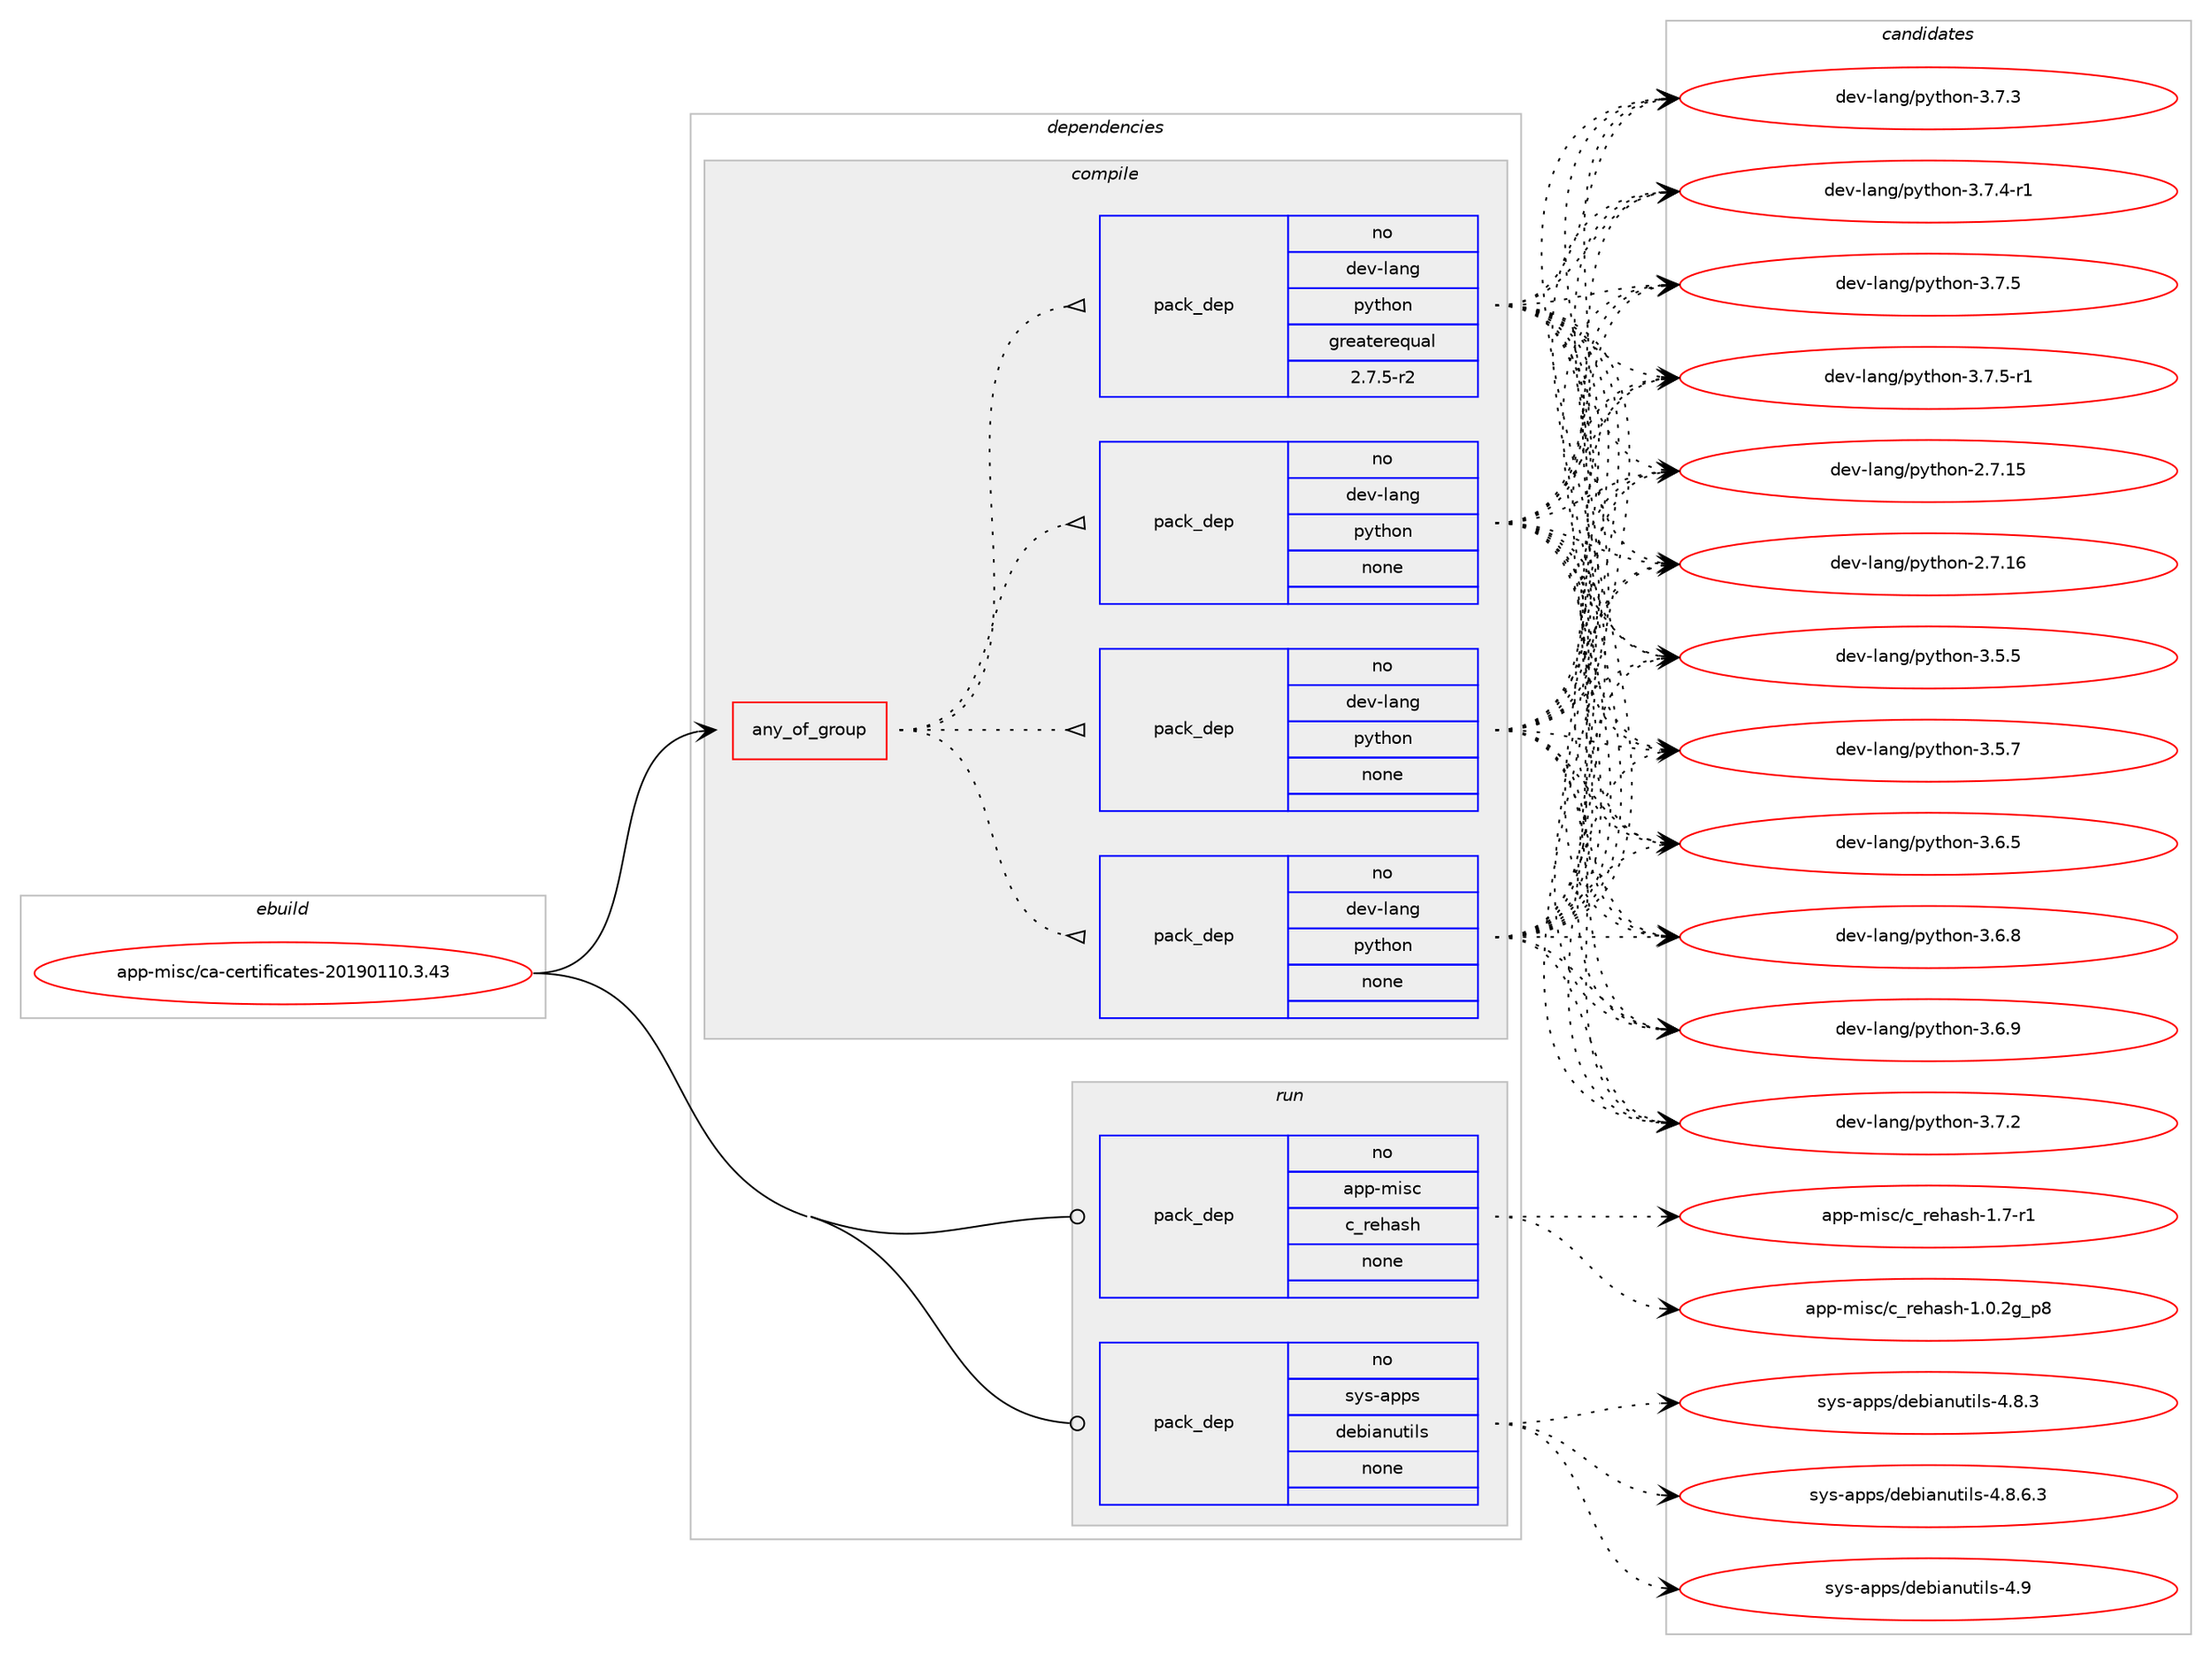 digraph prolog {

# *************
# Graph options
# *************

newrank=true;
concentrate=true;
compound=true;
graph [rankdir=LR,fontname=Helvetica,fontsize=10,ranksep=1.5];#, ranksep=2.5, nodesep=0.2];
edge  [arrowhead=vee];
node  [fontname=Helvetica,fontsize=10];

# **********
# The ebuild
# **********

subgraph cluster_leftcol {
color=gray;
rank=same;
label=<<i>ebuild</i>>;
id [label="app-misc/ca-certificates-20190110.3.43", color=red, width=4, href="../app-misc/ca-certificates-20190110.3.43.svg"];
}

# ****************
# The dependencies
# ****************

subgraph cluster_midcol {
color=gray;
label=<<i>dependencies</i>>;
subgraph cluster_compile {
fillcolor="#eeeeee";
style=filled;
label=<<i>compile</i>>;
subgraph any8666 {
dependency497858 [label=<<TABLE BORDER="0" CELLBORDER="1" CELLSPACING="0" CELLPADDING="4"><TR><TD CELLPADDING="10">any_of_group</TD></TR></TABLE>>, shape=none, color=red];subgraph pack369959 {
dependency497859 [label=<<TABLE BORDER="0" CELLBORDER="1" CELLSPACING="0" CELLPADDING="4" WIDTH="220"><TR><TD ROWSPAN="6" CELLPADDING="30">pack_dep</TD></TR><TR><TD WIDTH="110">no</TD></TR><TR><TD>dev-lang</TD></TR><TR><TD>python</TD></TR><TR><TD>none</TD></TR><TR><TD></TD></TR></TABLE>>, shape=none, color=blue];
}
dependency497858:e -> dependency497859:w [weight=20,style="dotted",arrowhead="oinv"];
subgraph pack369960 {
dependency497860 [label=<<TABLE BORDER="0" CELLBORDER="1" CELLSPACING="0" CELLPADDING="4" WIDTH="220"><TR><TD ROWSPAN="6" CELLPADDING="30">pack_dep</TD></TR><TR><TD WIDTH="110">no</TD></TR><TR><TD>dev-lang</TD></TR><TR><TD>python</TD></TR><TR><TD>none</TD></TR><TR><TD></TD></TR></TABLE>>, shape=none, color=blue];
}
dependency497858:e -> dependency497860:w [weight=20,style="dotted",arrowhead="oinv"];
subgraph pack369961 {
dependency497861 [label=<<TABLE BORDER="0" CELLBORDER="1" CELLSPACING="0" CELLPADDING="4" WIDTH="220"><TR><TD ROWSPAN="6" CELLPADDING="30">pack_dep</TD></TR><TR><TD WIDTH="110">no</TD></TR><TR><TD>dev-lang</TD></TR><TR><TD>python</TD></TR><TR><TD>none</TD></TR><TR><TD></TD></TR></TABLE>>, shape=none, color=blue];
}
dependency497858:e -> dependency497861:w [weight=20,style="dotted",arrowhead="oinv"];
subgraph pack369962 {
dependency497862 [label=<<TABLE BORDER="0" CELLBORDER="1" CELLSPACING="0" CELLPADDING="4" WIDTH="220"><TR><TD ROWSPAN="6" CELLPADDING="30">pack_dep</TD></TR><TR><TD WIDTH="110">no</TD></TR><TR><TD>dev-lang</TD></TR><TR><TD>python</TD></TR><TR><TD>greaterequal</TD></TR><TR><TD>2.7.5-r2</TD></TR></TABLE>>, shape=none, color=blue];
}
dependency497858:e -> dependency497862:w [weight=20,style="dotted",arrowhead="oinv"];
}
id:e -> dependency497858:w [weight=20,style="solid",arrowhead="vee"];
}
subgraph cluster_compileandrun {
fillcolor="#eeeeee";
style=filled;
label=<<i>compile and run</i>>;
}
subgraph cluster_run {
fillcolor="#eeeeee";
style=filled;
label=<<i>run</i>>;
subgraph pack369963 {
dependency497863 [label=<<TABLE BORDER="0" CELLBORDER="1" CELLSPACING="0" CELLPADDING="4" WIDTH="220"><TR><TD ROWSPAN="6" CELLPADDING="30">pack_dep</TD></TR><TR><TD WIDTH="110">no</TD></TR><TR><TD>app-misc</TD></TR><TR><TD>c_rehash</TD></TR><TR><TD>none</TD></TR><TR><TD></TD></TR></TABLE>>, shape=none, color=blue];
}
id:e -> dependency497863:w [weight=20,style="solid",arrowhead="odot"];
subgraph pack369964 {
dependency497864 [label=<<TABLE BORDER="0" CELLBORDER="1" CELLSPACING="0" CELLPADDING="4" WIDTH="220"><TR><TD ROWSPAN="6" CELLPADDING="30">pack_dep</TD></TR><TR><TD WIDTH="110">no</TD></TR><TR><TD>sys-apps</TD></TR><TR><TD>debianutils</TD></TR><TR><TD>none</TD></TR><TR><TD></TD></TR></TABLE>>, shape=none, color=blue];
}
id:e -> dependency497864:w [weight=20,style="solid",arrowhead="odot"];
}
}

# **************
# The candidates
# **************

subgraph cluster_choices {
rank=same;
color=gray;
label=<<i>candidates</i>>;

subgraph choice369959 {
color=black;
nodesep=1;
choice10010111845108971101034711212111610411111045504655464953 [label="dev-lang/python-2.7.15", color=red, width=4,href="../dev-lang/python-2.7.15.svg"];
choice10010111845108971101034711212111610411111045504655464954 [label="dev-lang/python-2.7.16", color=red, width=4,href="../dev-lang/python-2.7.16.svg"];
choice100101118451089711010347112121116104111110455146534653 [label="dev-lang/python-3.5.5", color=red, width=4,href="../dev-lang/python-3.5.5.svg"];
choice100101118451089711010347112121116104111110455146534655 [label="dev-lang/python-3.5.7", color=red, width=4,href="../dev-lang/python-3.5.7.svg"];
choice100101118451089711010347112121116104111110455146544653 [label="dev-lang/python-3.6.5", color=red, width=4,href="../dev-lang/python-3.6.5.svg"];
choice100101118451089711010347112121116104111110455146544656 [label="dev-lang/python-3.6.8", color=red, width=4,href="../dev-lang/python-3.6.8.svg"];
choice100101118451089711010347112121116104111110455146544657 [label="dev-lang/python-3.6.9", color=red, width=4,href="../dev-lang/python-3.6.9.svg"];
choice100101118451089711010347112121116104111110455146554650 [label="dev-lang/python-3.7.2", color=red, width=4,href="../dev-lang/python-3.7.2.svg"];
choice100101118451089711010347112121116104111110455146554651 [label="dev-lang/python-3.7.3", color=red, width=4,href="../dev-lang/python-3.7.3.svg"];
choice1001011184510897110103471121211161041111104551465546524511449 [label="dev-lang/python-3.7.4-r1", color=red, width=4,href="../dev-lang/python-3.7.4-r1.svg"];
choice100101118451089711010347112121116104111110455146554653 [label="dev-lang/python-3.7.5", color=red, width=4,href="../dev-lang/python-3.7.5.svg"];
choice1001011184510897110103471121211161041111104551465546534511449 [label="dev-lang/python-3.7.5-r1", color=red, width=4,href="../dev-lang/python-3.7.5-r1.svg"];
dependency497859:e -> choice10010111845108971101034711212111610411111045504655464953:w [style=dotted,weight="100"];
dependency497859:e -> choice10010111845108971101034711212111610411111045504655464954:w [style=dotted,weight="100"];
dependency497859:e -> choice100101118451089711010347112121116104111110455146534653:w [style=dotted,weight="100"];
dependency497859:e -> choice100101118451089711010347112121116104111110455146534655:w [style=dotted,weight="100"];
dependency497859:e -> choice100101118451089711010347112121116104111110455146544653:w [style=dotted,weight="100"];
dependency497859:e -> choice100101118451089711010347112121116104111110455146544656:w [style=dotted,weight="100"];
dependency497859:e -> choice100101118451089711010347112121116104111110455146544657:w [style=dotted,weight="100"];
dependency497859:e -> choice100101118451089711010347112121116104111110455146554650:w [style=dotted,weight="100"];
dependency497859:e -> choice100101118451089711010347112121116104111110455146554651:w [style=dotted,weight="100"];
dependency497859:e -> choice1001011184510897110103471121211161041111104551465546524511449:w [style=dotted,weight="100"];
dependency497859:e -> choice100101118451089711010347112121116104111110455146554653:w [style=dotted,weight="100"];
dependency497859:e -> choice1001011184510897110103471121211161041111104551465546534511449:w [style=dotted,weight="100"];
}
subgraph choice369960 {
color=black;
nodesep=1;
choice10010111845108971101034711212111610411111045504655464953 [label="dev-lang/python-2.7.15", color=red, width=4,href="../dev-lang/python-2.7.15.svg"];
choice10010111845108971101034711212111610411111045504655464954 [label="dev-lang/python-2.7.16", color=red, width=4,href="../dev-lang/python-2.7.16.svg"];
choice100101118451089711010347112121116104111110455146534653 [label="dev-lang/python-3.5.5", color=red, width=4,href="../dev-lang/python-3.5.5.svg"];
choice100101118451089711010347112121116104111110455146534655 [label="dev-lang/python-3.5.7", color=red, width=4,href="../dev-lang/python-3.5.7.svg"];
choice100101118451089711010347112121116104111110455146544653 [label="dev-lang/python-3.6.5", color=red, width=4,href="../dev-lang/python-3.6.5.svg"];
choice100101118451089711010347112121116104111110455146544656 [label="dev-lang/python-3.6.8", color=red, width=4,href="../dev-lang/python-3.6.8.svg"];
choice100101118451089711010347112121116104111110455146544657 [label="dev-lang/python-3.6.9", color=red, width=4,href="../dev-lang/python-3.6.9.svg"];
choice100101118451089711010347112121116104111110455146554650 [label="dev-lang/python-3.7.2", color=red, width=4,href="../dev-lang/python-3.7.2.svg"];
choice100101118451089711010347112121116104111110455146554651 [label="dev-lang/python-3.7.3", color=red, width=4,href="../dev-lang/python-3.7.3.svg"];
choice1001011184510897110103471121211161041111104551465546524511449 [label="dev-lang/python-3.7.4-r1", color=red, width=4,href="../dev-lang/python-3.7.4-r1.svg"];
choice100101118451089711010347112121116104111110455146554653 [label="dev-lang/python-3.7.5", color=red, width=4,href="../dev-lang/python-3.7.5.svg"];
choice1001011184510897110103471121211161041111104551465546534511449 [label="dev-lang/python-3.7.5-r1", color=red, width=4,href="../dev-lang/python-3.7.5-r1.svg"];
dependency497860:e -> choice10010111845108971101034711212111610411111045504655464953:w [style=dotted,weight="100"];
dependency497860:e -> choice10010111845108971101034711212111610411111045504655464954:w [style=dotted,weight="100"];
dependency497860:e -> choice100101118451089711010347112121116104111110455146534653:w [style=dotted,weight="100"];
dependency497860:e -> choice100101118451089711010347112121116104111110455146534655:w [style=dotted,weight="100"];
dependency497860:e -> choice100101118451089711010347112121116104111110455146544653:w [style=dotted,weight="100"];
dependency497860:e -> choice100101118451089711010347112121116104111110455146544656:w [style=dotted,weight="100"];
dependency497860:e -> choice100101118451089711010347112121116104111110455146544657:w [style=dotted,weight="100"];
dependency497860:e -> choice100101118451089711010347112121116104111110455146554650:w [style=dotted,weight="100"];
dependency497860:e -> choice100101118451089711010347112121116104111110455146554651:w [style=dotted,weight="100"];
dependency497860:e -> choice1001011184510897110103471121211161041111104551465546524511449:w [style=dotted,weight="100"];
dependency497860:e -> choice100101118451089711010347112121116104111110455146554653:w [style=dotted,weight="100"];
dependency497860:e -> choice1001011184510897110103471121211161041111104551465546534511449:w [style=dotted,weight="100"];
}
subgraph choice369961 {
color=black;
nodesep=1;
choice10010111845108971101034711212111610411111045504655464953 [label="dev-lang/python-2.7.15", color=red, width=4,href="../dev-lang/python-2.7.15.svg"];
choice10010111845108971101034711212111610411111045504655464954 [label="dev-lang/python-2.7.16", color=red, width=4,href="../dev-lang/python-2.7.16.svg"];
choice100101118451089711010347112121116104111110455146534653 [label="dev-lang/python-3.5.5", color=red, width=4,href="../dev-lang/python-3.5.5.svg"];
choice100101118451089711010347112121116104111110455146534655 [label="dev-lang/python-3.5.7", color=red, width=4,href="../dev-lang/python-3.5.7.svg"];
choice100101118451089711010347112121116104111110455146544653 [label="dev-lang/python-3.6.5", color=red, width=4,href="../dev-lang/python-3.6.5.svg"];
choice100101118451089711010347112121116104111110455146544656 [label="dev-lang/python-3.6.8", color=red, width=4,href="../dev-lang/python-3.6.8.svg"];
choice100101118451089711010347112121116104111110455146544657 [label="dev-lang/python-3.6.9", color=red, width=4,href="../dev-lang/python-3.6.9.svg"];
choice100101118451089711010347112121116104111110455146554650 [label="dev-lang/python-3.7.2", color=red, width=4,href="../dev-lang/python-3.7.2.svg"];
choice100101118451089711010347112121116104111110455146554651 [label="dev-lang/python-3.7.3", color=red, width=4,href="../dev-lang/python-3.7.3.svg"];
choice1001011184510897110103471121211161041111104551465546524511449 [label="dev-lang/python-3.7.4-r1", color=red, width=4,href="../dev-lang/python-3.7.4-r1.svg"];
choice100101118451089711010347112121116104111110455146554653 [label="dev-lang/python-3.7.5", color=red, width=4,href="../dev-lang/python-3.7.5.svg"];
choice1001011184510897110103471121211161041111104551465546534511449 [label="dev-lang/python-3.7.5-r1", color=red, width=4,href="../dev-lang/python-3.7.5-r1.svg"];
dependency497861:e -> choice10010111845108971101034711212111610411111045504655464953:w [style=dotted,weight="100"];
dependency497861:e -> choice10010111845108971101034711212111610411111045504655464954:w [style=dotted,weight="100"];
dependency497861:e -> choice100101118451089711010347112121116104111110455146534653:w [style=dotted,weight="100"];
dependency497861:e -> choice100101118451089711010347112121116104111110455146534655:w [style=dotted,weight="100"];
dependency497861:e -> choice100101118451089711010347112121116104111110455146544653:w [style=dotted,weight="100"];
dependency497861:e -> choice100101118451089711010347112121116104111110455146544656:w [style=dotted,weight="100"];
dependency497861:e -> choice100101118451089711010347112121116104111110455146544657:w [style=dotted,weight="100"];
dependency497861:e -> choice100101118451089711010347112121116104111110455146554650:w [style=dotted,weight="100"];
dependency497861:e -> choice100101118451089711010347112121116104111110455146554651:w [style=dotted,weight="100"];
dependency497861:e -> choice1001011184510897110103471121211161041111104551465546524511449:w [style=dotted,weight="100"];
dependency497861:e -> choice100101118451089711010347112121116104111110455146554653:w [style=dotted,weight="100"];
dependency497861:e -> choice1001011184510897110103471121211161041111104551465546534511449:w [style=dotted,weight="100"];
}
subgraph choice369962 {
color=black;
nodesep=1;
choice10010111845108971101034711212111610411111045504655464953 [label="dev-lang/python-2.7.15", color=red, width=4,href="../dev-lang/python-2.7.15.svg"];
choice10010111845108971101034711212111610411111045504655464954 [label="dev-lang/python-2.7.16", color=red, width=4,href="../dev-lang/python-2.7.16.svg"];
choice100101118451089711010347112121116104111110455146534653 [label="dev-lang/python-3.5.5", color=red, width=4,href="../dev-lang/python-3.5.5.svg"];
choice100101118451089711010347112121116104111110455146534655 [label="dev-lang/python-3.5.7", color=red, width=4,href="../dev-lang/python-3.5.7.svg"];
choice100101118451089711010347112121116104111110455146544653 [label="dev-lang/python-3.6.5", color=red, width=4,href="../dev-lang/python-3.6.5.svg"];
choice100101118451089711010347112121116104111110455146544656 [label="dev-lang/python-3.6.8", color=red, width=4,href="../dev-lang/python-3.6.8.svg"];
choice100101118451089711010347112121116104111110455146544657 [label="dev-lang/python-3.6.9", color=red, width=4,href="../dev-lang/python-3.6.9.svg"];
choice100101118451089711010347112121116104111110455146554650 [label="dev-lang/python-3.7.2", color=red, width=4,href="../dev-lang/python-3.7.2.svg"];
choice100101118451089711010347112121116104111110455146554651 [label="dev-lang/python-3.7.3", color=red, width=4,href="../dev-lang/python-3.7.3.svg"];
choice1001011184510897110103471121211161041111104551465546524511449 [label="dev-lang/python-3.7.4-r1", color=red, width=4,href="../dev-lang/python-3.7.4-r1.svg"];
choice100101118451089711010347112121116104111110455146554653 [label="dev-lang/python-3.7.5", color=red, width=4,href="../dev-lang/python-3.7.5.svg"];
choice1001011184510897110103471121211161041111104551465546534511449 [label="dev-lang/python-3.7.5-r1", color=red, width=4,href="../dev-lang/python-3.7.5-r1.svg"];
dependency497862:e -> choice10010111845108971101034711212111610411111045504655464953:w [style=dotted,weight="100"];
dependency497862:e -> choice10010111845108971101034711212111610411111045504655464954:w [style=dotted,weight="100"];
dependency497862:e -> choice100101118451089711010347112121116104111110455146534653:w [style=dotted,weight="100"];
dependency497862:e -> choice100101118451089711010347112121116104111110455146534655:w [style=dotted,weight="100"];
dependency497862:e -> choice100101118451089711010347112121116104111110455146544653:w [style=dotted,weight="100"];
dependency497862:e -> choice100101118451089711010347112121116104111110455146544656:w [style=dotted,weight="100"];
dependency497862:e -> choice100101118451089711010347112121116104111110455146544657:w [style=dotted,weight="100"];
dependency497862:e -> choice100101118451089711010347112121116104111110455146554650:w [style=dotted,weight="100"];
dependency497862:e -> choice100101118451089711010347112121116104111110455146554651:w [style=dotted,weight="100"];
dependency497862:e -> choice1001011184510897110103471121211161041111104551465546524511449:w [style=dotted,weight="100"];
dependency497862:e -> choice100101118451089711010347112121116104111110455146554653:w [style=dotted,weight="100"];
dependency497862:e -> choice1001011184510897110103471121211161041111104551465546534511449:w [style=dotted,weight="100"];
}
subgraph choice369963 {
color=black;
nodesep=1;
choice971121124510910511599479995114101104971151044549464846501039511256 [label="app-misc/c_rehash-1.0.2g_p8", color=red, width=4,href="../app-misc/c_rehash-1.0.2g_p8.svg"];
choice97112112451091051159947999511410110497115104454946554511449 [label="app-misc/c_rehash-1.7-r1", color=red, width=4,href="../app-misc/c_rehash-1.7-r1.svg"];
dependency497863:e -> choice971121124510910511599479995114101104971151044549464846501039511256:w [style=dotted,weight="100"];
dependency497863:e -> choice97112112451091051159947999511410110497115104454946554511449:w [style=dotted,weight="100"];
}
subgraph choice369964 {
color=black;
nodesep=1;
choice1151211154597112112115471001019810597110117116105108115455246564651 [label="sys-apps/debianutils-4.8.3", color=red, width=4,href="../sys-apps/debianutils-4.8.3.svg"];
choice11512111545971121121154710010198105971101171161051081154552465646544651 [label="sys-apps/debianutils-4.8.6.3", color=red, width=4,href="../sys-apps/debianutils-4.8.6.3.svg"];
choice115121115459711211211547100101981059711011711610510811545524657 [label="sys-apps/debianutils-4.9", color=red, width=4,href="../sys-apps/debianutils-4.9.svg"];
dependency497864:e -> choice1151211154597112112115471001019810597110117116105108115455246564651:w [style=dotted,weight="100"];
dependency497864:e -> choice11512111545971121121154710010198105971101171161051081154552465646544651:w [style=dotted,weight="100"];
dependency497864:e -> choice115121115459711211211547100101981059711011711610510811545524657:w [style=dotted,weight="100"];
}
}

}
